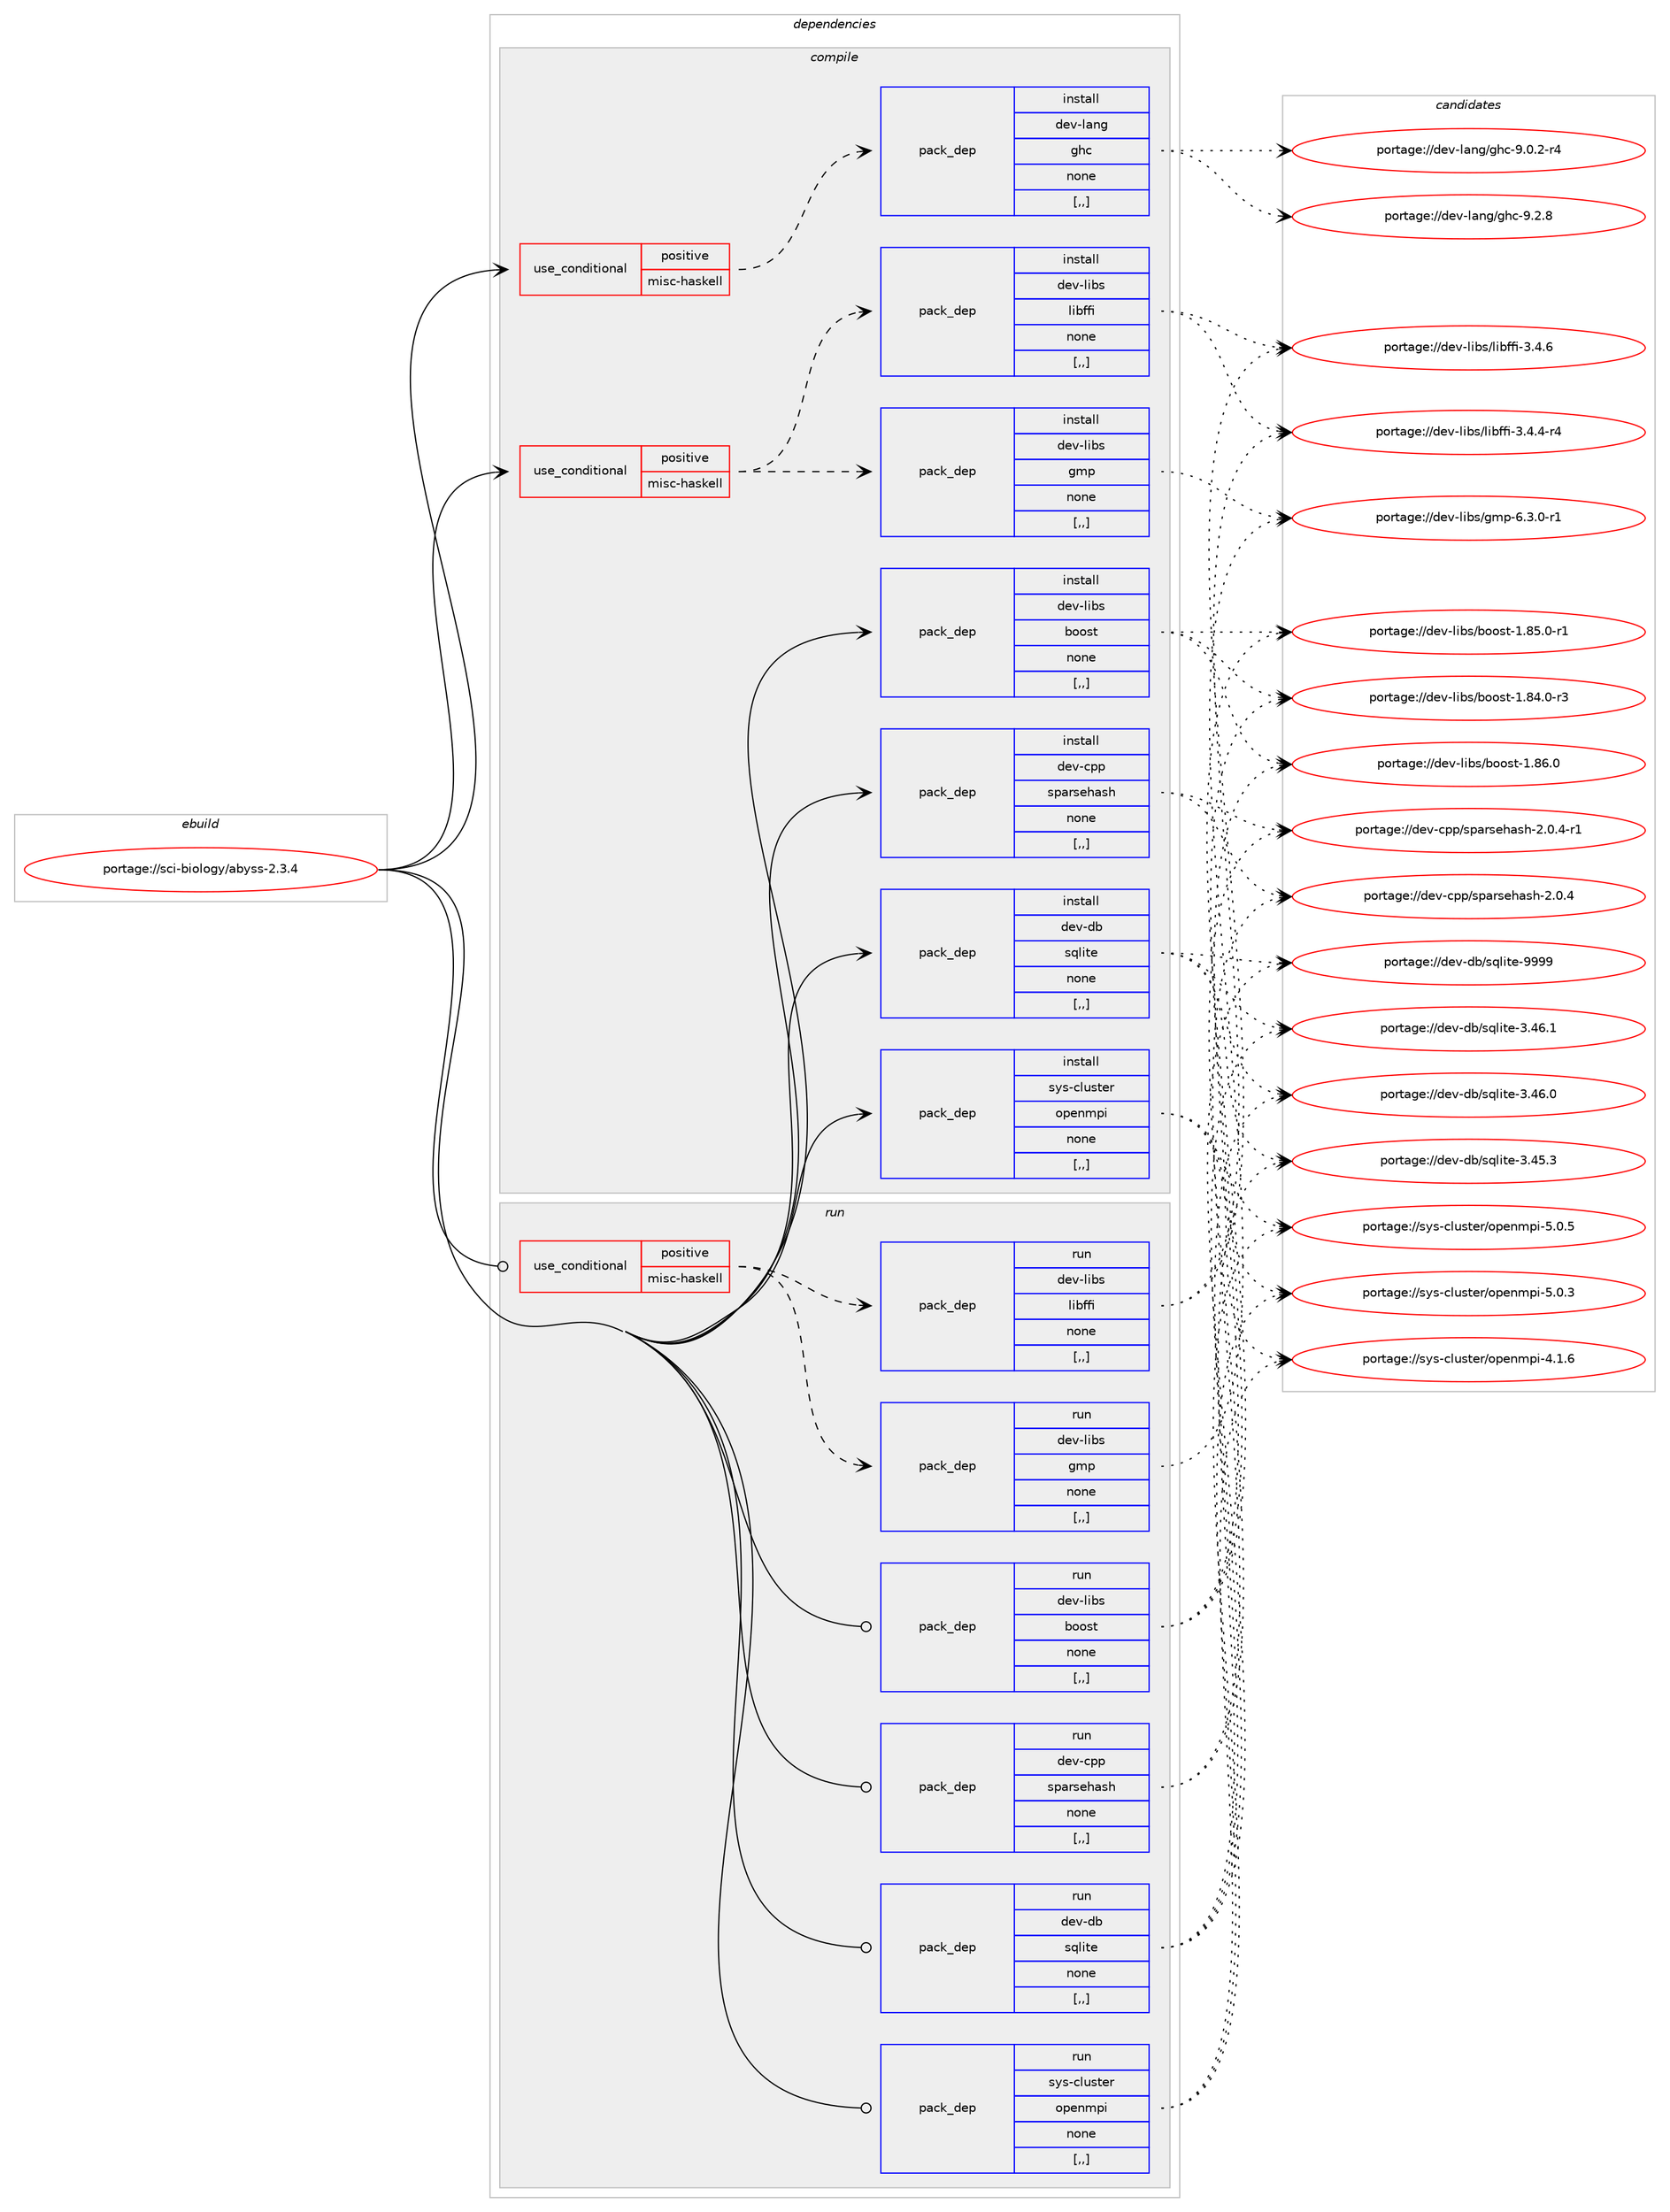 digraph prolog {

# *************
# Graph options
# *************

newrank=true;
concentrate=true;
compound=true;
graph [rankdir=LR,fontname=Helvetica,fontsize=10,ranksep=1.5];#, ranksep=2.5, nodesep=0.2];
edge  [arrowhead=vee];
node  [fontname=Helvetica,fontsize=10];

# **********
# The ebuild
# **********

subgraph cluster_leftcol {
color=gray;
label=<<i>ebuild</i>>;
id [label="portage://sci-biology/abyss-2.3.4", color=red, width=4, href="../sci-biology/abyss-2.3.4.svg"];
}

# ****************
# The dependencies
# ****************

subgraph cluster_midcol {
color=gray;
label=<<i>dependencies</i>>;
subgraph cluster_compile {
fillcolor="#eeeeee";
style=filled;
label=<<i>compile</i>>;
subgraph cond237324 {
dependency901366 [label=<<TABLE BORDER="0" CELLBORDER="1" CELLSPACING="0" CELLPADDING="4"><TR><TD ROWSPAN="3" CELLPADDING="10">use_conditional</TD></TR><TR><TD>positive</TD></TR><TR><TD>misc-haskell</TD></TR></TABLE>>, shape=none, color=red];
subgraph pack657476 {
dependency901367 [label=<<TABLE BORDER="0" CELLBORDER="1" CELLSPACING="0" CELLPADDING="4" WIDTH="220"><TR><TD ROWSPAN="6" CELLPADDING="30">pack_dep</TD></TR><TR><TD WIDTH="110">install</TD></TR><TR><TD>dev-lang</TD></TR><TR><TD>ghc</TD></TR><TR><TD>none</TD></TR><TR><TD>[,,]</TD></TR></TABLE>>, shape=none, color=blue];
}
dependency901366:e -> dependency901367:w [weight=20,style="dashed",arrowhead="vee"];
}
id:e -> dependency901366:w [weight=20,style="solid",arrowhead="vee"];
subgraph cond237325 {
dependency901368 [label=<<TABLE BORDER="0" CELLBORDER="1" CELLSPACING="0" CELLPADDING="4"><TR><TD ROWSPAN="3" CELLPADDING="10">use_conditional</TD></TR><TR><TD>positive</TD></TR><TR><TD>misc-haskell</TD></TR></TABLE>>, shape=none, color=red];
subgraph pack657477 {
dependency901369 [label=<<TABLE BORDER="0" CELLBORDER="1" CELLSPACING="0" CELLPADDING="4" WIDTH="220"><TR><TD ROWSPAN="6" CELLPADDING="30">pack_dep</TD></TR><TR><TD WIDTH="110">install</TD></TR><TR><TD>dev-libs</TD></TR><TR><TD>gmp</TD></TR><TR><TD>none</TD></TR><TR><TD>[,,]</TD></TR></TABLE>>, shape=none, color=blue];
}
dependency901368:e -> dependency901369:w [weight=20,style="dashed",arrowhead="vee"];
subgraph pack657478 {
dependency901370 [label=<<TABLE BORDER="0" CELLBORDER="1" CELLSPACING="0" CELLPADDING="4" WIDTH="220"><TR><TD ROWSPAN="6" CELLPADDING="30">pack_dep</TD></TR><TR><TD WIDTH="110">install</TD></TR><TR><TD>dev-libs</TD></TR><TR><TD>libffi</TD></TR><TR><TD>none</TD></TR><TR><TD>[,,]</TD></TR></TABLE>>, shape=none, color=blue];
}
dependency901368:e -> dependency901370:w [weight=20,style="dashed",arrowhead="vee"];
}
id:e -> dependency901368:w [weight=20,style="solid",arrowhead="vee"];
subgraph pack657479 {
dependency901371 [label=<<TABLE BORDER="0" CELLBORDER="1" CELLSPACING="0" CELLPADDING="4" WIDTH="220"><TR><TD ROWSPAN="6" CELLPADDING="30">pack_dep</TD></TR><TR><TD WIDTH="110">install</TD></TR><TR><TD>dev-cpp</TD></TR><TR><TD>sparsehash</TD></TR><TR><TD>none</TD></TR><TR><TD>[,,]</TD></TR></TABLE>>, shape=none, color=blue];
}
id:e -> dependency901371:w [weight=20,style="solid",arrowhead="vee"];
subgraph pack657480 {
dependency901372 [label=<<TABLE BORDER="0" CELLBORDER="1" CELLSPACING="0" CELLPADDING="4" WIDTH="220"><TR><TD ROWSPAN="6" CELLPADDING="30">pack_dep</TD></TR><TR><TD WIDTH="110">install</TD></TR><TR><TD>dev-db</TD></TR><TR><TD>sqlite</TD></TR><TR><TD>none</TD></TR><TR><TD>[,,]</TD></TR></TABLE>>, shape=none, color=blue];
}
id:e -> dependency901372:w [weight=20,style="solid",arrowhead="vee"];
subgraph pack657481 {
dependency901373 [label=<<TABLE BORDER="0" CELLBORDER="1" CELLSPACING="0" CELLPADDING="4" WIDTH="220"><TR><TD ROWSPAN="6" CELLPADDING="30">pack_dep</TD></TR><TR><TD WIDTH="110">install</TD></TR><TR><TD>dev-libs</TD></TR><TR><TD>boost</TD></TR><TR><TD>none</TD></TR><TR><TD>[,,]</TD></TR></TABLE>>, shape=none, color=blue];
}
id:e -> dependency901373:w [weight=20,style="solid",arrowhead="vee"];
subgraph pack657482 {
dependency901374 [label=<<TABLE BORDER="0" CELLBORDER="1" CELLSPACING="0" CELLPADDING="4" WIDTH="220"><TR><TD ROWSPAN="6" CELLPADDING="30">pack_dep</TD></TR><TR><TD WIDTH="110">install</TD></TR><TR><TD>sys-cluster</TD></TR><TR><TD>openmpi</TD></TR><TR><TD>none</TD></TR><TR><TD>[,,]</TD></TR></TABLE>>, shape=none, color=blue];
}
id:e -> dependency901374:w [weight=20,style="solid",arrowhead="vee"];
}
subgraph cluster_compileandrun {
fillcolor="#eeeeee";
style=filled;
label=<<i>compile and run</i>>;
}
subgraph cluster_run {
fillcolor="#eeeeee";
style=filled;
label=<<i>run</i>>;
subgraph cond237326 {
dependency901375 [label=<<TABLE BORDER="0" CELLBORDER="1" CELLSPACING="0" CELLPADDING="4"><TR><TD ROWSPAN="3" CELLPADDING="10">use_conditional</TD></TR><TR><TD>positive</TD></TR><TR><TD>misc-haskell</TD></TR></TABLE>>, shape=none, color=red];
subgraph pack657483 {
dependency901376 [label=<<TABLE BORDER="0" CELLBORDER="1" CELLSPACING="0" CELLPADDING="4" WIDTH="220"><TR><TD ROWSPAN="6" CELLPADDING="30">pack_dep</TD></TR><TR><TD WIDTH="110">run</TD></TR><TR><TD>dev-libs</TD></TR><TR><TD>gmp</TD></TR><TR><TD>none</TD></TR><TR><TD>[,,]</TD></TR></TABLE>>, shape=none, color=blue];
}
dependency901375:e -> dependency901376:w [weight=20,style="dashed",arrowhead="vee"];
subgraph pack657484 {
dependency901377 [label=<<TABLE BORDER="0" CELLBORDER="1" CELLSPACING="0" CELLPADDING="4" WIDTH="220"><TR><TD ROWSPAN="6" CELLPADDING="30">pack_dep</TD></TR><TR><TD WIDTH="110">run</TD></TR><TR><TD>dev-libs</TD></TR><TR><TD>libffi</TD></TR><TR><TD>none</TD></TR><TR><TD>[,,]</TD></TR></TABLE>>, shape=none, color=blue];
}
dependency901375:e -> dependency901377:w [weight=20,style="dashed",arrowhead="vee"];
}
id:e -> dependency901375:w [weight=20,style="solid",arrowhead="odot"];
subgraph pack657485 {
dependency901378 [label=<<TABLE BORDER="0" CELLBORDER="1" CELLSPACING="0" CELLPADDING="4" WIDTH="220"><TR><TD ROWSPAN="6" CELLPADDING="30">pack_dep</TD></TR><TR><TD WIDTH="110">run</TD></TR><TR><TD>dev-cpp</TD></TR><TR><TD>sparsehash</TD></TR><TR><TD>none</TD></TR><TR><TD>[,,]</TD></TR></TABLE>>, shape=none, color=blue];
}
id:e -> dependency901378:w [weight=20,style="solid",arrowhead="odot"];
subgraph pack657486 {
dependency901379 [label=<<TABLE BORDER="0" CELLBORDER="1" CELLSPACING="0" CELLPADDING="4" WIDTH="220"><TR><TD ROWSPAN="6" CELLPADDING="30">pack_dep</TD></TR><TR><TD WIDTH="110">run</TD></TR><TR><TD>dev-db</TD></TR><TR><TD>sqlite</TD></TR><TR><TD>none</TD></TR><TR><TD>[,,]</TD></TR></TABLE>>, shape=none, color=blue];
}
id:e -> dependency901379:w [weight=20,style="solid",arrowhead="odot"];
subgraph pack657487 {
dependency901380 [label=<<TABLE BORDER="0" CELLBORDER="1" CELLSPACING="0" CELLPADDING="4" WIDTH="220"><TR><TD ROWSPAN="6" CELLPADDING="30">pack_dep</TD></TR><TR><TD WIDTH="110">run</TD></TR><TR><TD>dev-libs</TD></TR><TR><TD>boost</TD></TR><TR><TD>none</TD></TR><TR><TD>[,,]</TD></TR></TABLE>>, shape=none, color=blue];
}
id:e -> dependency901380:w [weight=20,style="solid",arrowhead="odot"];
subgraph pack657488 {
dependency901381 [label=<<TABLE BORDER="0" CELLBORDER="1" CELLSPACING="0" CELLPADDING="4" WIDTH="220"><TR><TD ROWSPAN="6" CELLPADDING="30">pack_dep</TD></TR><TR><TD WIDTH="110">run</TD></TR><TR><TD>sys-cluster</TD></TR><TR><TD>openmpi</TD></TR><TR><TD>none</TD></TR><TR><TD>[,,]</TD></TR></TABLE>>, shape=none, color=blue];
}
id:e -> dependency901381:w [weight=20,style="solid",arrowhead="odot"];
}
}

# **************
# The candidates
# **************

subgraph cluster_choices {
rank=same;
color=gray;
label=<<i>candidates</i>>;

subgraph choice657476 {
color=black;
nodesep=1;
choice10010111845108971101034710310499455746504656 [label="portage://dev-lang/ghc-9.2.8", color=red, width=4,href="../dev-lang/ghc-9.2.8.svg"];
choice100101118451089711010347103104994557464846504511452 [label="portage://dev-lang/ghc-9.0.2-r4", color=red, width=4,href="../dev-lang/ghc-9.0.2-r4.svg"];
dependency901367:e -> choice10010111845108971101034710310499455746504656:w [style=dotted,weight="100"];
dependency901367:e -> choice100101118451089711010347103104994557464846504511452:w [style=dotted,weight="100"];
}
subgraph choice657477 {
color=black;
nodesep=1;
choice1001011184510810598115471031091124554465146484511449 [label="portage://dev-libs/gmp-6.3.0-r1", color=red, width=4,href="../dev-libs/gmp-6.3.0-r1.svg"];
dependency901369:e -> choice1001011184510810598115471031091124554465146484511449:w [style=dotted,weight="100"];
}
subgraph choice657478 {
color=black;
nodesep=1;
choice10010111845108105981154710810598102102105455146524654 [label="portage://dev-libs/libffi-3.4.6", color=red, width=4,href="../dev-libs/libffi-3.4.6.svg"];
choice100101118451081059811547108105981021021054551465246524511452 [label="portage://dev-libs/libffi-3.4.4-r4", color=red, width=4,href="../dev-libs/libffi-3.4.4-r4.svg"];
dependency901370:e -> choice10010111845108105981154710810598102102105455146524654:w [style=dotted,weight="100"];
dependency901370:e -> choice100101118451081059811547108105981021021054551465246524511452:w [style=dotted,weight="100"];
}
subgraph choice657479 {
color=black;
nodesep=1;
choice10010111845991121124711511297114115101104971151044550464846524511449 [label="portage://dev-cpp/sparsehash-2.0.4-r1", color=red, width=4,href="../dev-cpp/sparsehash-2.0.4-r1.svg"];
choice1001011184599112112471151129711411510110497115104455046484652 [label="portage://dev-cpp/sparsehash-2.0.4", color=red, width=4,href="../dev-cpp/sparsehash-2.0.4.svg"];
dependency901371:e -> choice10010111845991121124711511297114115101104971151044550464846524511449:w [style=dotted,weight="100"];
dependency901371:e -> choice1001011184599112112471151129711411510110497115104455046484652:w [style=dotted,weight="100"];
}
subgraph choice657480 {
color=black;
nodesep=1;
choice1001011184510098471151131081051161014557575757 [label="portage://dev-db/sqlite-9999", color=red, width=4,href="../dev-db/sqlite-9999.svg"];
choice10010111845100984711511310810511610145514652544649 [label="portage://dev-db/sqlite-3.46.1", color=red, width=4,href="../dev-db/sqlite-3.46.1.svg"];
choice10010111845100984711511310810511610145514652544648 [label="portage://dev-db/sqlite-3.46.0", color=red, width=4,href="../dev-db/sqlite-3.46.0.svg"];
choice10010111845100984711511310810511610145514652534651 [label="portage://dev-db/sqlite-3.45.3", color=red, width=4,href="../dev-db/sqlite-3.45.3.svg"];
dependency901372:e -> choice1001011184510098471151131081051161014557575757:w [style=dotted,weight="100"];
dependency901372:e -> choice10010111845100984711511310810511610145514652544649:w [style=dotted,weight="100"];
dependency901372:e -> choice10010111845100984711511310810511610145514652544648:w [style=dotted,weight="100"];
dependency901372:e -> choice10010111845100984711511310810511610145514652534651:w [style=dotted,weight="100"];
}
subgraph choice657481 {
color=black;
nodesep=1;
choice1001011184510810598115479811111111511645494656544648 [label="portage://dev-libs/boost-1.86.0", color=red, width=4,href="../dev-libs/boost-1.86.0.svg"];
choice10010111845108105981154798111111115116454946565346484511449 [label="portage://dev-libs/boost-1.85.0-r1", color=red, width=4,href="../dev-libs/boost-1.85.0-r1.svg"];
choice10010111845108105981154798111111115116454946565246484511451 [label="portage://dev-libs/boost-1.84.0-r3", color=red, width=4,href="../dev-libs/boost-1.84.0-r3.svg"];
dependency901373:e -> choice1001011184510810598115479811111111511645494656544648:w [style=dotted,weight="100"];
dependency901373:e -> choice10010111845108105981154798111111115116454946565346484511449:w [style=dotted,weight="100"];
dependency901373:e -> choice10010111845108105981154798111111115116454946565246484511451:w [style=dotted,weight="100"];
}
subgraph choice657482 {
color=black;
nodesep=1;
choice115121115459910811711511610111447111112101110109112105455346484653 [label="portage://sys-cluster/openmpi-5.0.5", color=red, width=4,href="../sys-cluster/openmpi-5.0.5.svg"];
choice115121115459910811711511610111447111112101110109112105455346484651 [label="portage://sys-cluster/openmpi-5.0.3", color=red, width=4,href="../sys-cluster/openmpi-5.0.3.svg"];
choice115121115459910811711511610111447111112101110109112105455246494654 [label="portage://sys-cluster/openmpi-4.1.6", color=red, width=4,href="../sys-cluster/openmpi-4.1.6.svg"];
dependency901374:e -> choice115121115459910811711511610111447111112101110109112105455346484653:w [style=dotted,weight="100"];
dependency901374:e -> choice115121115459910811711511610111447111112101110109112105455346484651:w [style=dotted,weight="100"];
dependency901374:e -> choice115121115459910811711511610111447111112101110109112105455246494654:w [style=dotted,weight="100"];
}
subgraph choice657483 {
color=black;
nodesep=1;
choice1001011184510810598115471031091124554465146484511449 [label="portage://dev-libs/gmp-6.3.0-r1", color=red, width=4,href="../dev-libs/gmp-6.3.0-r1.svg"];
dependency901376:e -> choice1001011184510810598115471031091124554465146484511449:w [style=dotted,weight="100"];
}
subgraph choice657484 {
color=black;
nodesep=1;
choice10010111845108105981154710810598102102105455146524654 [label="portage://dev-libs/libffi-3.4.6", color=red, width=4,href="../dev-libs/libffi-3.4.6.svg"];
choice100101118451081059811547108105981021021054551465246524511452 [label="portage://dev-libs/libffi-3.4.4-r4", color=red, width=4,href="../dev-libs/libffi-3.4.4-r4.svg"];
dependency901377:e -> choice10010111845108105981154710810598102102105455146524654:w [style=dotted,weight="100"];
dependency901377:e -> choice100101118451081059811547108105981021021054551465246524511452:w [style=dotted,weight="100"];
}
subgraph choice657485 {
color=black;
nodesep=1;
choice10010111845991121124711511297114115101104971151044550464846524511449 [label="portage://dev-cpp/sparsehash-2.0.4-r1", color=red, width=4,href="../dev-cpp/sparsehash-2.0.4-r1.svg"];
choice1001011184599112112471151129711411510110497115104455046484652 [label="portage://dev-cpp/sparsehash-2.0.4", color=red, width=4,href="../dev-cpp/sparsehash-2.0.4.svg"];
dependency901378:e -> choice10010111845991121124711511297114115101104971151044550464846524511449:w [style=dotted,weight="100"];
dependency901378:e -> choice1001011184599112112471151129711411510110497115104455046484652:w [style=dotted,weight="100"];
}
subgraph choice657486 {
color=black;
nodesep=1;
choice1001011184510098471151131081051161014557575757 [label="portage://dev-db/sqlite-9999", color=red, width=4,href="../dev-db/sqlite-9999.svg"];
choice10010111845100984711511310810511610145514652544649 [label="portage://dev-db/sqlite-3.46.1", color=red, width=4,href="../dev-db/sqlite-3.46.1.svg"];
choice10010111845100984711511310810511610145514652544648 [label="portage://dev-db/sqlite-3.46.0", color=red, width=4,href="../dev-db/sqlite-3.46.0.svg"];
choice10010111845100984711511310810511610145514652534651 [label="portage://dev-db/sqlite-3.45.3", color=red, width=4,href="../dev-db/sqlite-3.45.3.svg"];
dependency901379:e -> choice1001011184510098471151131081051161014557575757:w [style=dotted,weight="100"];
dependency901379:e -> choice10010111845100984711511310810511610145514652544649:w [style=dotted,weight="100"];
dependency901379:e -> choice10010111845100984711511310810511610145514652544648:w [style=dotted,weight="100"];
dependency901379:e -> choice10010111845100984711511310810511610145514652534651:w [style=dotted,weight="100"];
}
subgraph choice657487 {
color=black;
nodesep=1;
choice1001011184510810598115479811111111511645494656544648 [label="portage://dev-libs/boost-1.86.0", color=red, width=4,href="../dev-libs/boost-1.86.0.svg"];
choice10010111845108105981154798111111115116454946565346484511449 [label="portage://dev-libs/boost-1.85.0-r1", color=red, width=4,href="../dev-libs/boost-1.85.0-r1.svg"];
choice10010111845108105981154798111111115116454946565246484511451 [label="portage://dev-libs/boost-1.84.0-r3", color=red, width=4,href="../dev-libs/boost-1.84.0-r3.svg"];
dependency901380:e -> choice1001011184510810598115479811111111511645494656544648:w [style=dotted,weight="100"];
dependency901380:e -> choice10010111845108105981154798111111115116454946565346484511449:w [style=dotted,weight="100"];
dependency901380:e -> choice10010111845108105981154798111111115116454946565246484511451:w [style=dotted,weight="100"];
}
subgraph choice657488 {
color=black;
nodesep=1;
choice115121115459910811711511610111447111112101110109112105455346484653 [label="portage://sys-cluster/openmpi-5.0.5", color=red, width=4,href="../sys-cluster/openmpi-5.0.5.svg"];
choice115121115459910811711511610111447111112101110109112105455346484651 [label="portage://sys-cluster/openmpi-5.0.3", color=red, width=4,href="../sys-cluster/openmpi-5.0.3.svg"];
choice115121115459910811711511610111447111112101110109112105455246494654 [label="portage://sys-cluster/openmpi-4.1.6", color=red, width=4,href="../sys-cluster/openmpi-4.1.6.svg"];
dependency901381:e -> choice115121115459910811711511610111447111112101110109112105455346484653:w [style=dotted,weight="100"];
dependency901381:e -> choice115121115459910811711511610111447111112101110109112105455346484651:w [style=dotted,weight="100"];
dependency901381:e -> choice115121115459910811711511610111447111112101110109112105455246494654:w [style=dotted,weight="100"];
}
}

}
